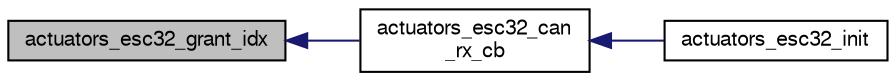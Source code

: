 digraph "actuators_esc32_grant_idx"
{
  edge [fontname="FreeSans",fontsize="10",labelfontname="FreeSans",labelfontsize="10"];
  node [fontname="FreeSans",fontsize="10",shape=record];
  rankdir="LR";
  Node1 [label="actuators_esc32_grant_idx",height=0.2,width=0.4,color="black", fillcolor="grey75", style="filled", fontcolor="black"];
  Node1 -> Node2 [dir="back",color="midnightblue",fontsize="10",style="solid",fontname="FreeSans"];
  Node2 [label="actuators_esc32_can\l_rx_cb",height=0.2,width=0.4,color="black", fillcolor="white", style="filled",URL="$actuators__esc32_8c.html#ad4cda969a3da2d7d9a00391905163e2b",tooltip="When receiving messages on the CAN bus. "];
  Node2 -> Node3 [dir="back",color="midnightblue",fontsize="10",style="solid",fontname="FreeSans"];
  Node3 [label="actuators_esc32_init",height=0.2,width=0.4,color="black", fillcolor="white", style="filled",URL="$actuators__esc32_8h.html#add58c115774df9caa262424894e2cf56",tooltip="Initializes the ESCs. "];
}
